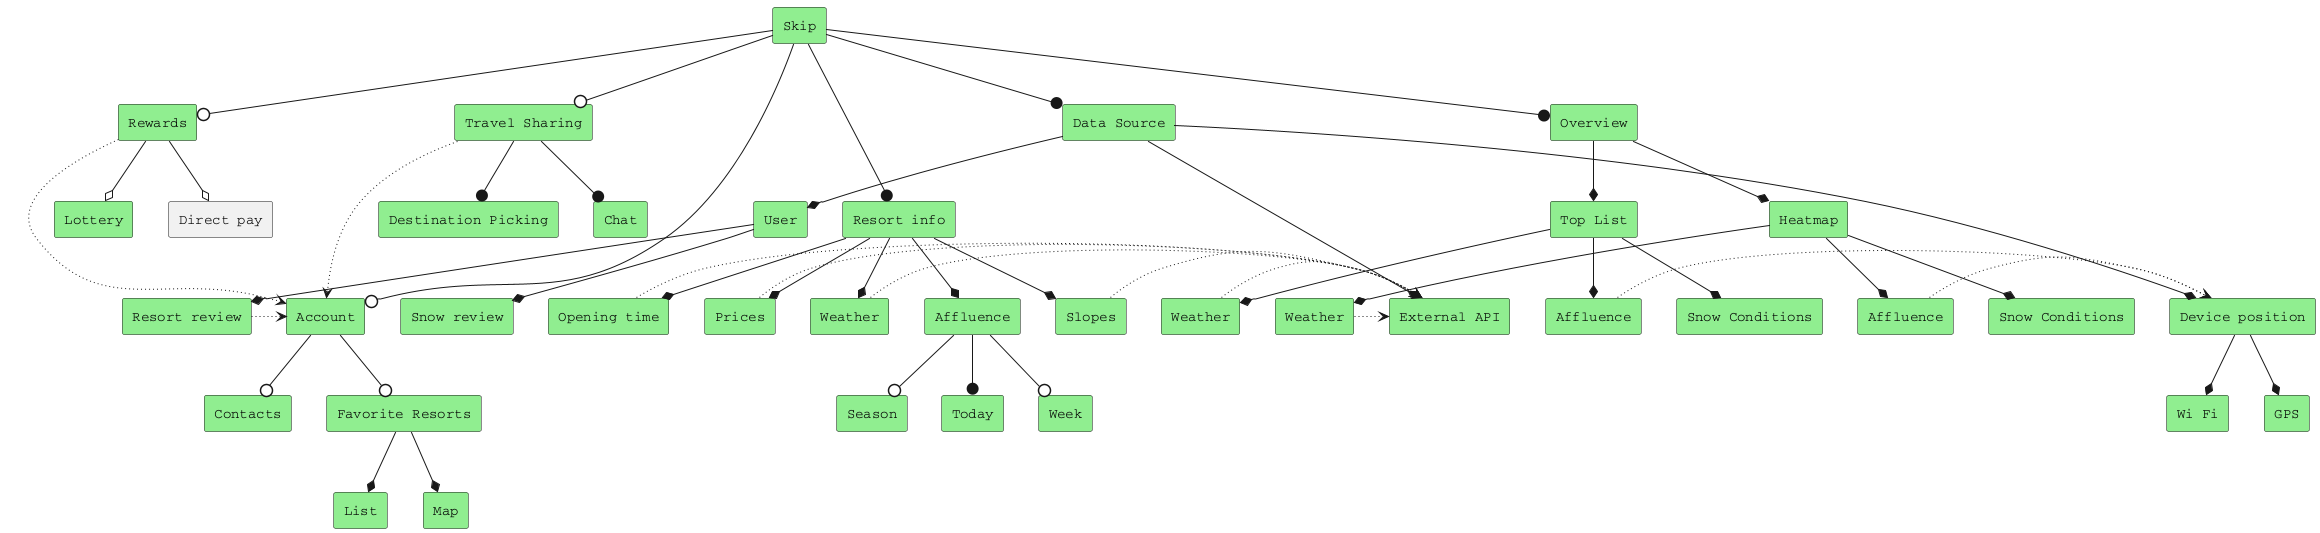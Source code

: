 @startuml
rectangle  "Skip"  as A0 #lightgreen


rectangle "Data Source"  as B0 #lightgreen
rectangle "Device position"  as B1 #lightgreen
rectangle "External API"  as B2 #lightgreen
rectangle "User"  as B3 #lightgreen
rectangle "Resort review"  as B4 #lightgreen
rectangle "Snow review"  as B5 #lightgreen
rectangle "GPS"  as B6 #lightgreen
rectangle "Wi Fi"  as B7 #lightgreen

rectangle "Account"  as C0 #lightgreen
rectangle "Favorite Resorts"  as C1 #lightgreen
rectangle "Contacts"  as C3 #lightgreen
rectangle "List"  as C4 #lightgreen
rectangle "Map"  as C5 #lightgreen


rectangle "Resort info"  as D0 #lightgreen
rectangle "Weather"  as D1 #lightgreen
rectangle "Affluence"  as D2 #lightgreen
rectangle "Today"  as D3 #lightgreen
rectangle "Week"  as D4 #lightgreen
rectangle "Season"  as D5 #lightgreen
rectangle "Slopes"  as D6 #lightgreen
rectangle "Opening time"  as D7 #lightgreen
rectangle "Prices"  as D8 #lightgreen


rectangle "Rewards"  as E0 #lightgreen
rectangle "Lottery"  as E1 #lightgreen
rectangle "Direct pay"  as E2

rectangle "Travel Sharing" as F0 #lightgreen
rectangle "Destination Picking" as F1 #lightgreen
rectangle "Chat" as F2 #lightgreen

rectangle "Overview"  as H0 #lightgreen
rectangle "Heatmap"  as H1 #lightgreen
rectangle "Snow Conditions"  as H2 #lightgreen
rectangle "Weather"  as H3 #lightgreen
rectangle "Affluence"  as H4 #lightgreen
rectangle "Top List"  as H5 #lightgreen
rectangle "Snow Conditions"  as H6 #lightgreen
rectangle "Weather"  as H7 #lightgreen
rectangle "Affluence"  as H8 #lightgreen



A0 --@ B0
A0 --0 C0
A0 --@ D0
A0 --0 E0
A0 --0 F0
A0 --@ H0



B0 --* B1
B0 --* B2
B0 --* B3

B1 --* B6
B1 --* B7

B3 --* B4
B3 --* B5

B4 -[dotted]> C0



C0 --0 C1
C0 --0 C3
C1 --* C4
C1 --* C5




D0 --* D1
D0 --* D2
D0 --* D6
D0 --* D7
D0 --* D8
D2 --@ D3
D2 --0 D4
D2 --0 D5
D6 -[dotted]> B2
D7 -[dotted]> B2
D8 -[dotted]> B2



E0 --o E1
E0 --o E2
E0 -[dotted]> C0


F0 --@ F1
F0 --@ F2
F0 -[dotted]> C0



H0 --* H1
H1 --* H3
H1 --* H4
H1 --* H2
H0 --* H5
H5 --* H8
H5 --* H6
H5 --* H7


H3 -[dotted]> B2
H7 -[dotted]> B2
D1 -[dotted]> B2


H4 -[dotted]> B1
H8 -[dotted]> B1





skinparam shadowing false
skinparam defaultFontName Courier
@enduml
